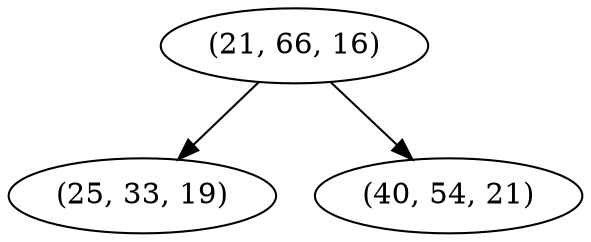 digraph tree {
    "(21, 66, 16)";
    "(25, 33, 19)";
    "(40, 54, 21)";
    "(21, 66, 16)" -> "(25, 33, 19)";
    "(21, 66, 16)" -> "(40, 54, 21)";
}

